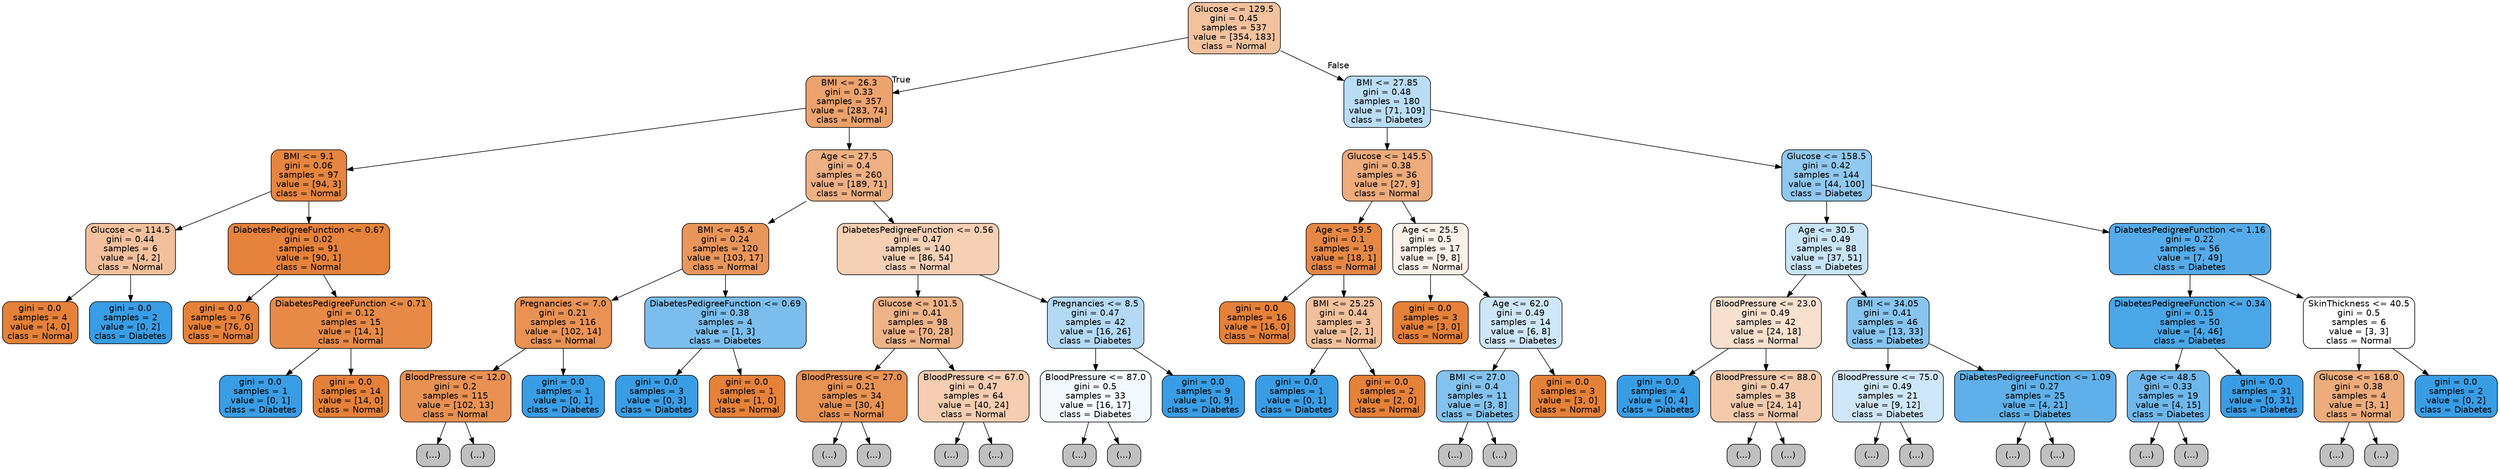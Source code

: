 digraph Tree {
node [shape=box, style="filled, rounded", color="black", fontname="helvetica"] ;
edge [fontname="helvetica"] ;
0 [label="Glucose <= 129.5\ngini = 0.45\nsamples = 537\nvalue = [354, 183]\nclass = Normal", fillcolor="#f2c29f"] ;
1 [label="BMI <= 26.3\ngini = 0.33\nsamples = 357\nvalue = [283, 74]\nclass = Normal", fillcolor="#eca26d"] ;
0 -> 1 [labeldistance=2.5, labelangle=45, headlabel="True"] ;
2 [label="BMI <= 9.1\ngini = 0.06\nsamples = 97\nvalue = [94, 3]\nclass = Normal", fillcolor="#e6853f"] ;
1 -> 2 ;
3 [label="Glucose <= 114.5\ngini = 0.44\nsamples = 6\nvalue = [4, 2]\nclass = Normal", fillcolor="#f2c09c"] ;
2 -> 3 ;
4 [label="gini = 0.0\nsamples = 4\nvalue = [4, 0]\nclass = Normal", fillcolor="#e58139"] ;
3 -> 4 ;
5 [label="gini = 0.0\nsamples = 2\nvalue = [0, 2]\nclass = Diabetes", fillcolor="#399de5"] ;
3 -> 5 ;
6 [label="DiabetesPedigreeFunction <= 0.67\ngini = 0.02\nsamples = 91\nvalue = [90, 1]\nclass = Normal", fillcolor="#e5823b"] ;
2 -> 6 ;
7 [label="gini = 0.0\nsamples = 76\nvalue = [76, 0]\nclass = Normal", fillcolor="#e58139"] ;
6 -> 7 ;
8 [label="DiabetesPedigreeFunction <= 0.71\ngini = 0.12\nsamples = 15\nvalue = [14, 1]\nclass = Normal", fillcolor="#e78a47"] ;
6 -> 8 ;
9 [label="gini = 0.0\nsamples = 1\nvalue = [0, 1]\nclass = Diabetes", fillcolor="#399de5"] ;
8 -> 9 ;
10 [label="gini = 0.0\nsamples = 14\nvalue = [14, 0]\nclass = Normal", fillcolor="#e58139"] ;
8 -> 10 ;
11 [label="Age <= 27.5\ngini = 0.4\nsamples = 260\nvalue = [189, 71]\nclass = Normal", fillcolor="#efb083"] ;
1 -> 11 ;
12 [label="BMI <= 45.4\ngini = 0.24\nsamples = 120\nvalue = [103, 17]\nclass = Normal", fillcolor="#e9965a"] ;
11 -> 12 ;
13 [label="Pregnancies <= 7.0\ngini = 0.21\nsamples = 116\nvalue = [102, 14]\nclass = Normal", fillcolor="#e99254"] ;
12 -> 13 ;
14 [label="BloodPressure <= 12.0\ngini = 0.2\nsamples = 115\nvalue = [102, 13]\nclass = Normal", fillcolor="#e89152"] ;
13 -> 14 ;
15 [label="(...)", fillcolor="#C0C0C0"] ;
14 -> 15 ;
16 [label="(...)", fillcolor="#C0C0C0"] ;
14 -> 16 ;
19 [label="gini = 0.0\nsamples = 1\nvalue = [0, 1]\nclass = Diabetes", fillcolor="#399de5"] ;
13 -> 19 ;
20 [label="DiabetesPedigreeFunction <= 0.69\ngini = 0.38\nsamples = 4\nvalue = [1, 3]\nclass = Diabetes", fillcolor="#7bbeee"] ;
12 -> 20 ;
21 [label="gini = 0.0\nsamples = 3\nvalue = [0, 3]\nclass = Diabetes", fillcolor="#399de5"] ;
20 -> 21 ;
22 [label="gini = 0.0\nsamples = 1\nvalue = [1, 0]\nclass = Normal", fillcolor="#e58139"] ;
20 -> 22 ;
23 [label="DiabetesPedigreeFunction <= 0.56\ngini = 0.47\nsamples = 140\nvalue = [86, 54]\nclass = Normal", fillcolor="#f5d0b5"] ;
11 -> 23 ;
24 [label="Glucose <= 101.5\ngini = 0.41\nsamples = 98\nvalue = [70, 28]\nclass = Normal", fillcolor="#efb388"] ;
23 -> 24 ;
25 [label="BloodPressure <= 27.0\ngini = 0.21\nsamples = 34\nvalue = [30, 4]\nclass = Normal", fillcolor="#e89253"] ;
24 -> 25 ;
26 [label="(...)", fillcolor="#C0C0C0"] ;
25 -> 26 ;
27 [label="(...)", fillcolor="#C0C0C0"] ;
25 -> 27 ;
30 [label="BloodPressure <= 67.0\ngini = 0.47\nsamples = 64\nvalue = [40, 24]\nclass = Normal", fillcolor="#f5cdb0"] ;
24 -> 30 ;
31 [label="(...)", fillcolor="#C0C0C0"] ;
30 -> 31 ;
34 [label="(...)", fillcolor="#C0C0C0"] ;
30 -> 34 ;
37 [label="Pregnancies <= 8.5\ngini = 0.47\nsamples = 42\nvalue = [16, 26]\nclass = Diabetes", fillcolor="#b3d9f5"] ;
23 -> 37 ;
38 [label="BloodPressure <= 87.0\ngini = 0.5\nsamples = 33\nvalue = [16, 17]\nclass = Diabetes", fillcolor="#f3f9fd"] ;
37 -> 38 ;
39 [label="(...)", fillcolor="#C0C0C0"] ;
38 -> 39 ;
42 [label="(...)", fillcolor="#C0C0C0"] ;
38 -> 42 ;
43 [label="gini = 0.0\nsamples = 9\nvalue = [0, 9]\nclass = Diabetes", fillcolor="#399de5"] ;
37 -> 43 ;
44 [label="BMI <= 27.85\ngini = 0.48\nsamples = 180\nvalue = [71, 109]\nclass = Diabetes", fillcolor="#baddf6"] ;
0 -> 44 [labeldistance=2.5, labelangle=-45, headlabel="False"] ;
45 [label="Glucose <= 145.5\ngini = 0.38\nsamples = 36\nvalue = [27, 9]\nclass = Normal", fillcolor="#eeab7b"] ;
44 -> 45 ;
46 [label="Age <= 59.5\ngini = 0.1\nsamples = 19\nvalue = [18, 1]\nclass = Normal", fillcolor="#e68844"] ;
45 -> 46 ;
47 [label="gini = 0.0\nsamples = 16\nvalue = [16, 0]\nclass = Normal", fillcolor="#e58139"] ;
46 -> 47 ;
48 [label="BMI <= 25.25\ngini = 0.44\nsamples = 3\nvalue = [2, 1]\nclass = Normal", fillcolor="#f2c09c"] ;
46 -> 48 ;
49 [label="gini = 0.0\nsamples = 1\nvalue = [0, 1]\nclass = Diabetes", fillcolor="#399de5"] ;
48 -> 49 ;
50 [label="gini = 0.0\nsamples = 2\nvalue = [2, 0]\nclass = Normal", fillcolor="#e58139"] ;
48 -> 50 ;
51 [label="Age <= 25.5\ngini = 0.5\nsamples = 17\nvalue = [9, 8]\nclass = Normal", fillcolor="#fcf1e9"] ;
45 -> 51 ;
52 [label="gini = 0.0\nsamples = 3\nvalue = [3, 0]\nclass = Normal", fillcolor="#e58139"] ;
51 -> 52 ;
53 [label="Age <= 62.0\ngini = 0.49\nsamples = 14\nvalue = [6, 8]\nclass = Diabetes", fillcolor="#cee6f8"] ;
51 -> 53 ;
54 [label="BMI <= 27.0\ngini = 0.4\nsamples = 11\nvalue = [3, 8]\nclass = Diabetes", fillcolor="#83c2ef"] ;
53 -> 54 ;
55 [label="(...)", fillcolor="#C0C0C0"] ;
54 -> 55 ;
58 [label="(...)", fillcolor="#C0C0C0"] ;
54 -> 58 ;
61 [label="gini = 0.0\nsamples = 3\nvalue = [3, 0]\nclass = Normal", fillcolor="#e58139"] ;
53 -> 61 ;
62 [label="Glucose <= 158.5\ngini = 0.42\nsamples = 144\nvalue = [44, 100]\nclass = Diabetes", fillcolor="#90c8f0"] ;
44 -> 62 ;
63 [label="Age <= 30.5\ngini = 0.49\nsamples = 88\nvalue = [37, 51]\nclass = Diabetes", fillcolor="#c9e4f8"] ;
62 -> 63 ;
64 [label="BloodPressure <= 23.0\ngini = 0.49\nsamples = 42\nvalue = [24, 18]\nclass = Normal", fillcolor="#f8e0ce"] ;
63 -> 64 ;
65 [label="gini = 0.0\nsamples = 4\nvalue = [0, 4]\nclass = Diabetes", fillcolor="#399de5"] ;
64 -> 65 ;
66 [label="BloodPressure <= 88.0\ngini = 0.47\nsamples = 38\nvalue = [24, 14]\nclass = Normal", fillcolor="#f4caac"] ;
64 -> 66 ;
67 [label="(...)", fillcolor="#C0C0C0"] ;
66 -> 67 ;
70 [label="(...)", fillcolor="#C0C0C0"] ;
66 -> 70 ;
71 [label="BMI <= 34.05\ngini = 0.41\nsamples = 46\nvalue = [13, 33]\nclass = Diabetes", fillcolor="#87c4ef"] ;
63 -> 71 ;
72 [label="BloodPressure <= 75.0\ngini = 0.49\nsamples = 21\nvalue = [9, 12]\nclass = Diabetes", fillcolor="#cee6f8"] ;
71 -> 72 ;
73 [label="(...)", fillcolor="#C0C0C0"] ;
72 -> 73 ;
74 [label="(...)", fillcolor="#C0C0C0"] ;
72 -> 74 ;
77 [label="DiabetesPedigreeFunction <= 1.09\ngini = 0.27\nsamples = 25\nvalue = [4, 21]\nclass = Diabetes", fillcolor="#5fb0ea"] ;
71 -> 77 ;
78 [label="(...)", fillcolor="#C0C0C0"] ;
77 -> 78 ;
81 [label="(...)", fillcolor="#C0C0C0"] ;
77 -> 81 ;
84 [label="DiabetesPedigreeFunction <= 1.16\ngini = 0.22\nsamples = 56\nvalue = [7, 49]\nclass = Diabetes", fillcolor="#55abe9"] ;
62 -> 84 ;
85 [label="DiabetesPedigreeFunction <= 0.34\ngini = 0.15\nsamples = 50\nvalue = [4, 46]\nclass = Diabetes", fillcolor="#4aa6e7"] ;
84 -> 85 ;
86 [label="Age <= 48.5\ngini = 0.33\nsamples = 19\nvalue = [4, 15]\nclass = Diabetes", fillcolor="#6eb7ec"] ;
85 -> 86 ;
87 [label="(...)", fillcolor="#C0C0C0"] ;
86 -> 87 ;
90 [label="(...)", fillcolor="#C0C0C0"] ;
86 -> 90 ;
93 [label="gini = 0.0\nsamples = 31\nvalue = [0, 31]\nclass = Diabetes", fillcolor="#399de5"] ;
85 -> 93 ;
94 [label="SkinThickness <= 40.5\ngini = 0.5\nsamples = 6\nvalue = [3, 3]\nclass = Normal", fillcolor="#ffffff"] ;
84 -> 94 ;
95 [label="Glucose <= 168.0\ngini = 0.38\nsamples = 4\nvalue = [3, 1]\nclass = Normal", fillcolor="#eeab7b"] ;
94 -> 95 ;
96 [label="(...)", fillcolor="#C0C0C0"] ;
95 -> 96 ;
97 [label="(...)", fillcolor="#C0C0C0"] ;
95 -> 97 ;
98 [label="gini = 0.0\nsamples = 2\nvalue = [0, 2]\nclass = Diabetes", fillcolor="#399de5"] ;
94 -> 98 ;
}
